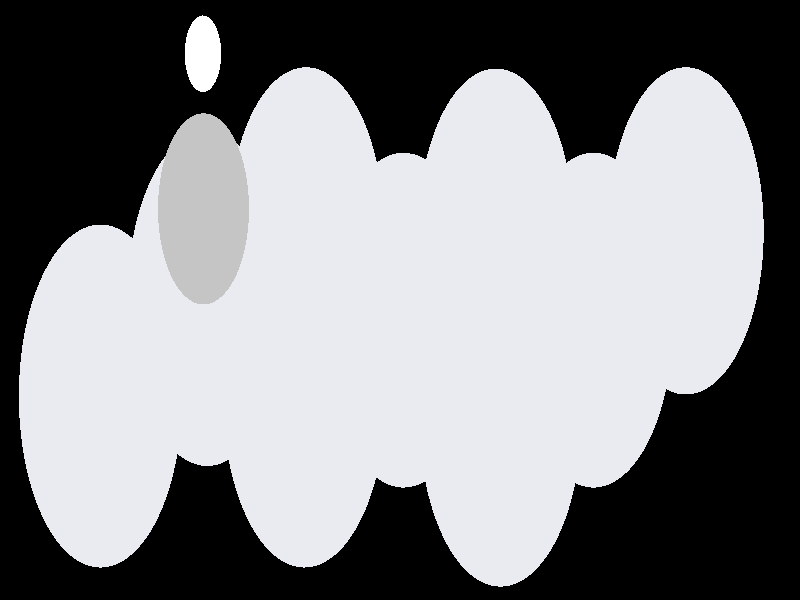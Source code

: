 #include "colors.inc"
#include "finish.inc"

global_settings {assumed_gamma 1 max_trace_level 6}
background {color White transmit 1.0}
camera {perspective
  right -11.38*x up 4.06*y
  direction 100.00*z
  location <0,0,100.00> look_at <0,0,0>}


light_source {<  2.00,   3.00,  40.00> color White
  area_light <0.70, 0, 0>, <0, 0.70, 0>, 3, 3
  adaptive 1 jitter}
// no fog
#declare simple = finish {phong 0.7}
#declare pale = finish {ambient 0.5 diffuse 0.85 roughness 0.001 specular 0.200 }
#declare intermediate = finish {ambient 0.3 diffuse 0.6 specular 0.1 roughness 0.04}
#declare vmd = finish {ambient 0.0 diffuse 0.65 phong 0.1 phong_size 40.0 specular 0.5 }
#declare jmol = finish {ambient 0.2 diffuse 0.6 specular 1 roughness 0.001 metallic}
#declare ase2 = finish {ambient 0.05 brilliance 3 diffuse 0.6 metallic specular 0.7 roughness 0.04 reflection 0.15}
#declare ase3 = finish {ambient 0.15 brilliance 2 diffuse 0.6 metallic specular 1.0 roughness 0.001 reflection 0.0}
#declare glass = finish {ambient 0.05 diffuse 0.3 specular 1.0 roughness 0.001}
#declare glass2 = finish {ambient 0.01 diffuse 0.3 specular 1.0 reflection 0.25 roughness 0.001}
#declare Rcell = 0.050;
#declare Rbond = 0.100;

#macro atom(LOC, R, COL, TRANS, FIN)
  sphere{LOC, R texture{pigment{color COL transmit TRANS} finish{FIN}}}
#end
#macro constrain(LOC, R, COL, TRANS FIN)
union{torus{R, Rcell rotate 45*z texture{pigment{color COL transmit TRANS} finish{FIN}}}
     torus{R, Rcell rotate -45*z texture{pigment{color COL transmit TRANS} finish{FIN}}}
     translate LOC}
#end

// no cell vertices
atom(< -4.26,  -0.65,   0.00>, 1.16, rgb <0.82, 0.82, 0.88>, 0.0, ase3) // #0
atom(< -1.36,  -0.65,  -0.00>, 1.16, rgb <0.82, 0.82, 0.88>, 0.0, ase3) // #1
atom(<  1.43,  -0.78,  -0.06>, 1.16, rgb <0.82, 0.82, 0.88>, 0.0, ase3) // #2
atom(< -2.81,   0.01,  -2.43>, 1.16, rgb <0.82, 0.82, 0.88>, 0.0, ase3) // #3
atom(<  0.05,  -0.14,  -2.44>, 1.16, rgb <0.82, 0.82, 0.88>, 0.0, ase3) // #4
atom(<  2.82,  -0.14,  -2.44>, 1.16, rgb <0.82, 0.82, 0.88>, 0.0, ase3) // #5
atom(< -1.40,   0.49,  -4.79>, 1.16, rgb <0.82, 0.82, 0.88>, 0.0, ase3) // #6
atom(<  1.43,   0.48,  -4.76>, 1.16, rgb <0.82, 0.82, 0.88>, 0.0, ase3) // #7
atom(<  4.26,   0.49,  -4.79>, 1.16, rgb <0.82, 0.82, 0.88>, 0.0, ase3) // #8
atom(< -2.81,   0.62,  -0.53>, 0.65, rgb <0.56, 0.56, 0.56>, 0.0, ase3) // #9
atom(< -2.81,   1.67,  -0.25>, 0.26, rgb <1.00, 1.00, 1.00>, 0.0, ase3) // #10

// no constraints
